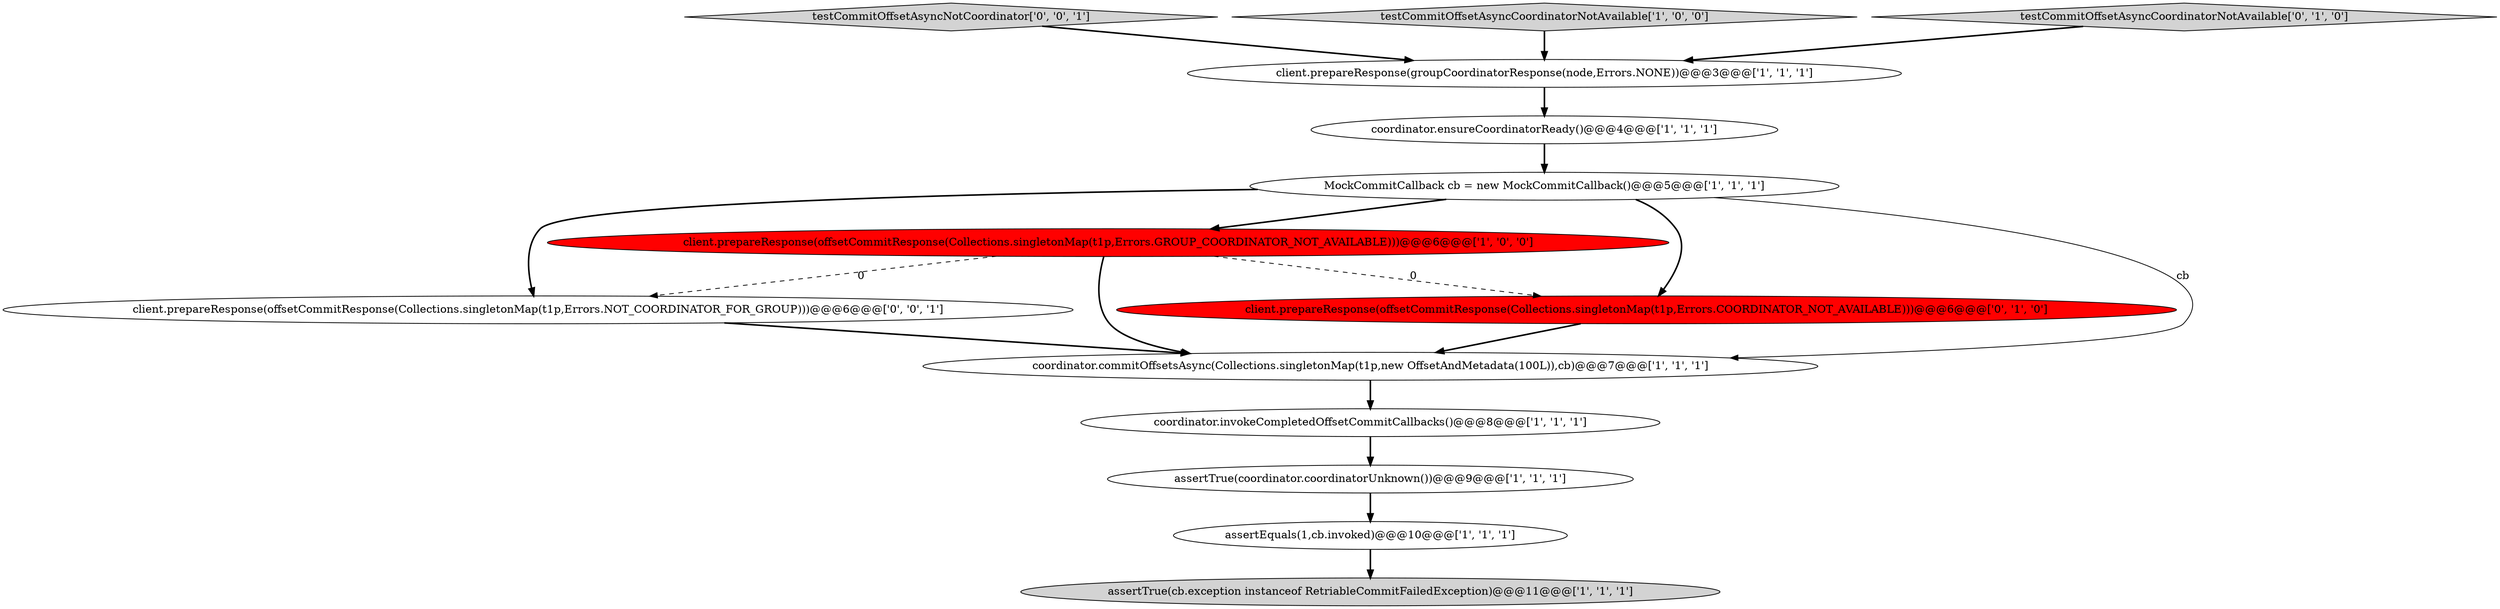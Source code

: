 digraph {
4 [style = filled, label = "assertTrue(coordinator.coordinatorUnknown())@@@9@@@['1', '1', '1']", fillcolor = white, shape = ellipse image = "AAA0AAABBB1BBB"];
8 [style = filled, label = "assertTrue(cb.exception instanceof RetriableCommitFailedException)@@@11@@@['1', '1', '1']", fillcolor = lightgray, shape = ellipse image = "AAA0AAABBB1BBB"];
12 [style = filled, label = "client.prepareResponse(offsetCommitResponse(Collections.singletonMap(t1p,Errors.NOT_COORDINATOR_FOR_GROUP)))@@@6@@@['0', '0', '1']", fillcolor = white, shape = ellipse image = "AAA0AAABBB3BBB"];
5 [style = filled, label = "assertEquals(1,cb.invoked)@@@10@@@['1', '1', '1']", fillcolor = white, shape = ellipse image = "AAA0AAABBB1BBB"];
11 [style = filled, label = "client.prepareResponse(offsetCommitResponse(Collections.singletonMap(t1p,Errors.COORDINATOR_NOT_AVAILABLE)))@@@6@@@['0', '1', '0']", fillcolor = red, shape = ellipse image = "AAA1AAABBB2BBB"];
13 [style = filled, label = "testCommitOffsetAsyncNotCoordinator['0', '0', '1']", fillcolor = lightgray, shape = diamond image = "AAA0AAABBB3BBB"];
3 [style = filled, label = "testCommitOffsetAsyncCoordinatorNotAvailable['1', '0', '0']", fillcolor = lightgray, shape = diamond image = "AAA0AAABBB1BBB"];
10 [style = filled, label = "testCommitOffsetAsyncCoordinatorNotAvailable['0', '1', '0']", fillcolor = lightgray, shape = diamond image = "AAA0AAABBB2BBB"];
2 [style = filled, label = "MockCommitCallback cb = new MockCommitCallback()@@@5@@@['1', '1', '1']", fillcolor = white, shape = ellipse image = "AAA0AAABBB1BBB"];
0 [style = filled, label = "client.prepareResponse(offsetCommitResponse(Collections.singletonMap(t1p,Errors.GROUP_COORDINATOR_NOT_AVAILABLE)))@@@6@@@['1', '0', '0']", fillcolor = red, shape = ellipse image = "AAA1AAABBB1BBB"];
6 [style = filled, label = "coordinator.ensureCoordinatorReady()@@@4@@@['1', '1', '1']", fillcolor = white, shape = ellipse image = "AAA0AAABBB1BBB"];
7 [style = filled, label = "coordinator.invokeCompletedOffsetCommitCallbacks()@@@8@@@['1', '1', '1']", fillcolor = white, shape = ellipse image = "AAA0AAABBB1BBB"];
9 [style = filled, label = "client.prepareResponse(groupCoordinatorResponse(node,Errors.NONE))@@@3@@@['1', '1', '1']", fillcolor = white, shape = ellipse image = "AAA0AAABBB1BBB"];
1 [style = filled, label = "coordinator.commitOffsetsAsync(Collections.singletonMap(t1p,new OffsetAndMetadata(100L)),cb)@@@7@@@['1', '1', '1']", fillcolor = white, shape = ellipse image = "AAA0AAABBB1BBB"];
3->9 [style = bold, label=""];
5->8 [style = bold, label=""];
10->9 [style = bold, label=""];
2->0 [style = bold, label=""];
13->9 [style = bold, label=""];
0->11 [style = dashed, label="0"];
7->4 [style = bold, label=""];
0->12 [style = dashed, label="0"];
12->1 [style = bold, label=""];
11->1 [style = bold, label=""];
1->7 [style = bold, label=""];
0->1 [style = bold, label=""];
4->5 [style = bold, label=""];
2->11 [style = bold, label=""];
2->1 [style = solid, label="cb"];
2->12 [style = bold, label=""];
9->6 [style = bold, label=""];
6->2 [style = bold, label=""];
}
